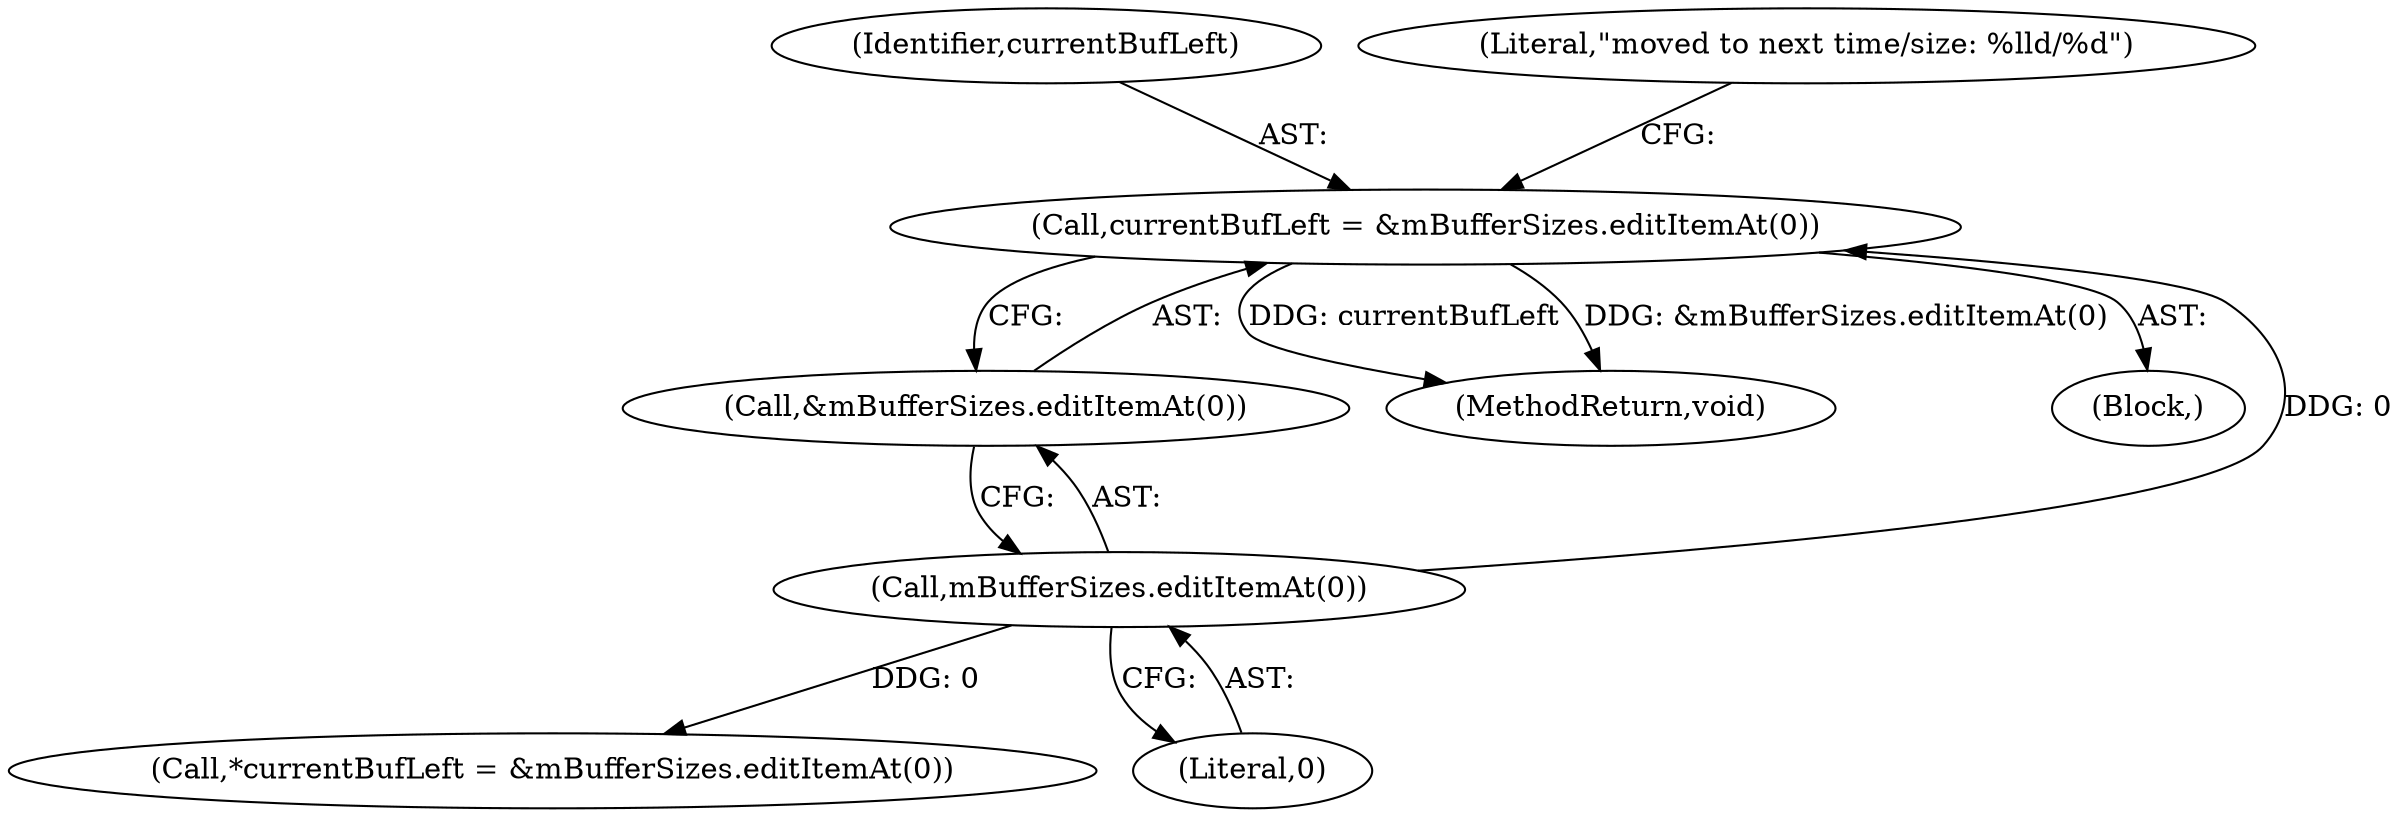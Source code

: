 digraph "0_Android_8e438e153f661e9df8db0ac41d587e940352df06@pointer" {
"1001222" [label="(Call,currentBufLeft = &mBufferSizes.editItemAt(0))"];
"1001225" [label="(Call,mBufferSizes.editItemAt(0))"];
"1001224" [label="(Call,&mBufferSizes.editItemAt(0))"];
"1001223" [label="(Identifier,currentBufLeft)"];
"1001155" [label="(Call,*currentBufLeft = &mBufferSizes.editItemAt(0))"];
"1001222" [label="(Call,currentBufLeft = &mBufferSizes.editItemAt(0))"];
"1001437" [label="(MethodReturn,void)"];
"1001212" [label="(Block,)"];
"1001225" [label="(Call,mBufferSizes.editItemAt(0))"];
"1001226" [label="(Literal,0)"];
"1001228" [label="(Literal,\"moved to next time/size: %lld/%d\")"];
"1001222" -> "1001212"  [label="AST: "];
"1001222" -> "1001224"  [label="CFG: "];
"1001223" -> "1001222"  [label="AST: "];
"1001224" -> "1001222"  [label="AST: "];
"1001228" -> "1001222"  [label="CFG: "];
"1001222" -> "1001437"  [label="DDG: currentBufLeft"];
"1001222" -> "1001437"  [label="DDG: &mBufferSizes.editItemAt(0)"];
"1001225" -> "1001222"  [label="DDG: 0"];
"1001225" -> "1001224"  [label="AST: "];
"1001225" -> "1001226"  [label="CFG: "];
"1001226" -> "1001225"  [label="AST: "];
"1001224" -> "1001225"  [label="CFG: "];
"1001225" -> "1001155"  [label="DDG: 0"];
}
